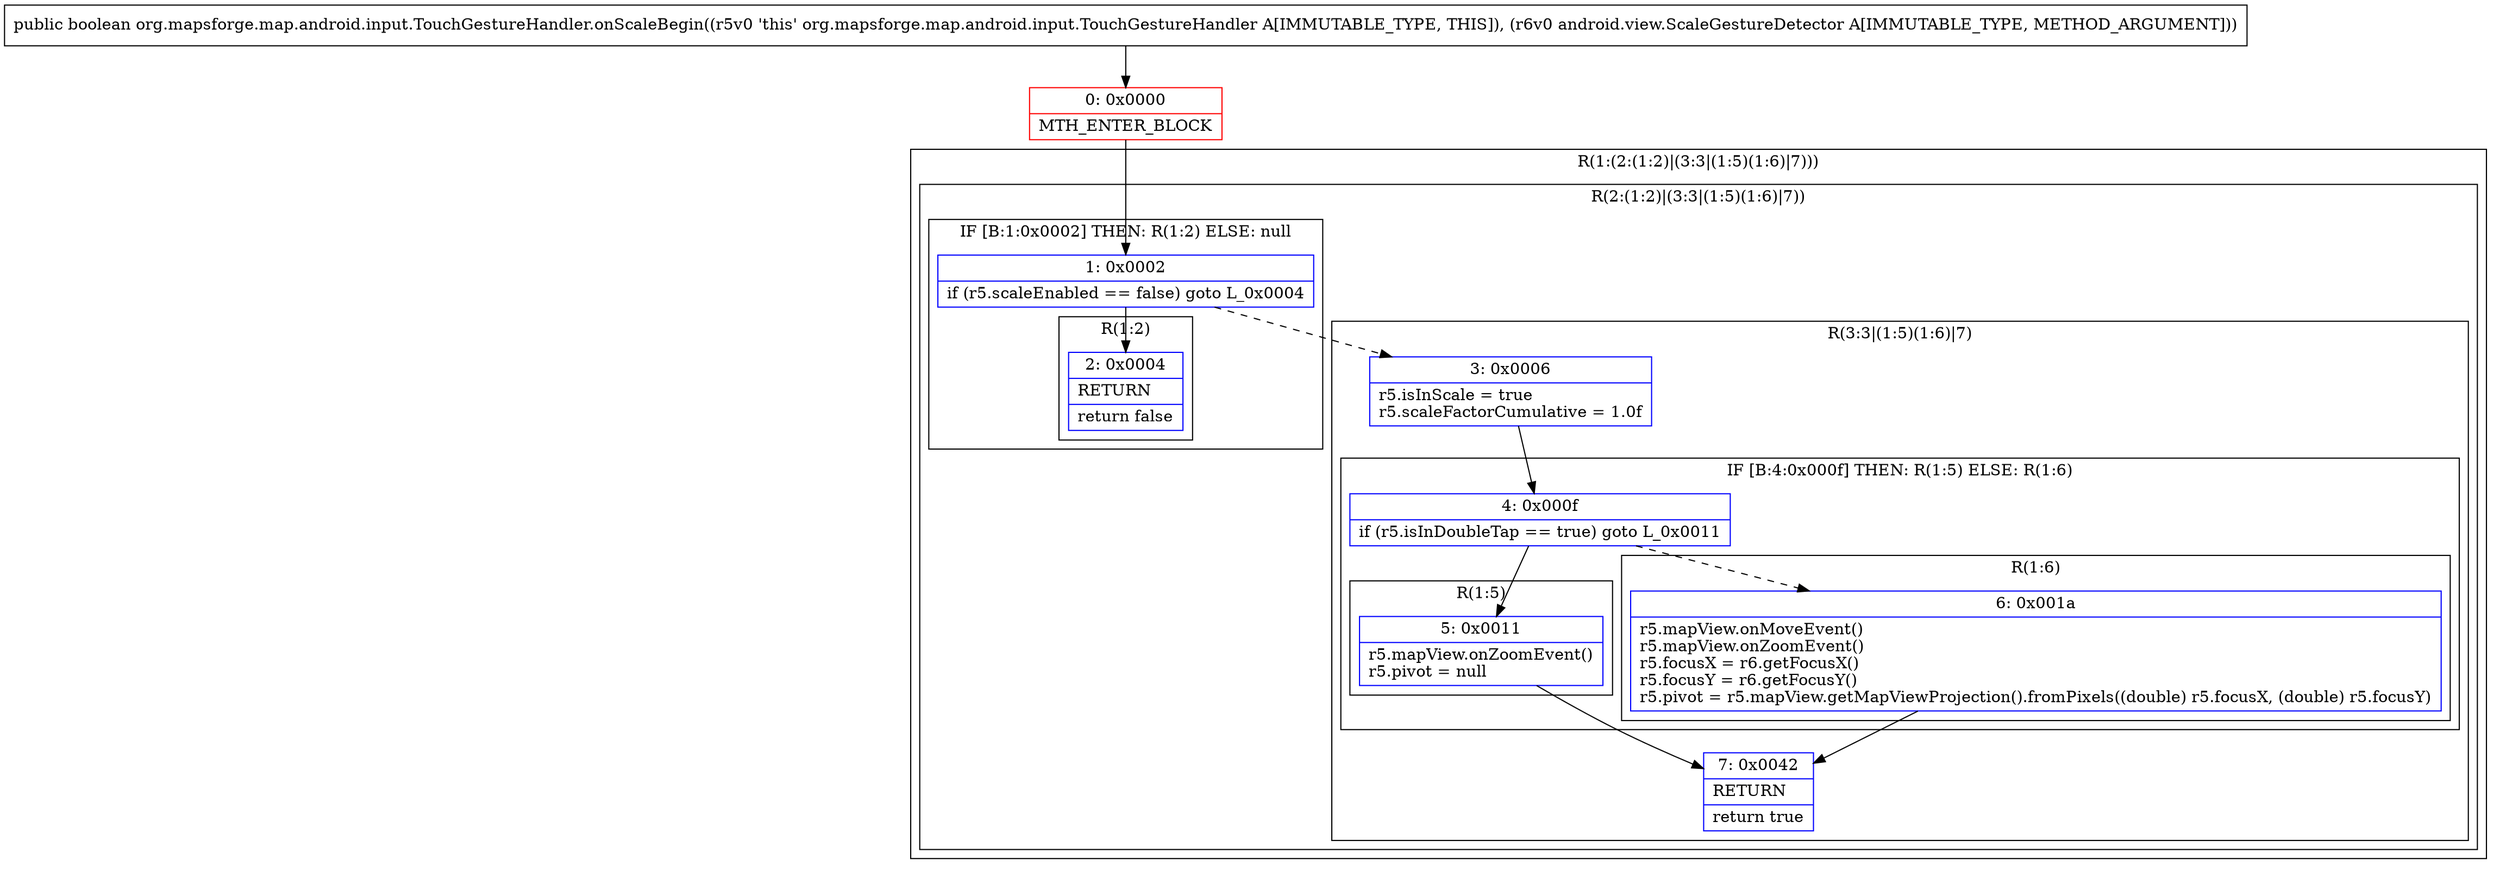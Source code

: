 digraph "CFG fororg.mapsforge.map.android.input.TouchGestureHandler.onScaleBegin(Landroid\/view\/ScaleGestureDetector;)Z" {
subgraph cluster_Region_1619708389 {
label = "R(1:(2:(1:2)|(3:3|(1:5)(1:6)|7)))";
node [shape=record,color=blue];
subgraph cluster_Region_241012870 {
label = "R(2:(1:2)|(3:3|(1:5)(1:6)|7))";
node [shape=record,color=blue];
subgraph cluster_IfRegion_731687657 {
label = "IF [B:1:0x0002] THEN: R(1:2) ELSE: null";
node [shape=record,color=blue];
Node_1 [shape=record,label="{1\:\ 0x0002|if (r5.scaleEnabled == false) goto L_0x0004\l}"];
subgraph cluster_Region_837210225 {
label = "R(1:2)";
node [shape=record,color=blue];
Node_2 [shape=record,label="{2\:\ 0x0004|RETURN\l|return false\l}"];
}
}
subgraph cluster_Region_118874697 {
label = "R(3:3|(1:5)(1:6)|7)";
node [shape=record,color=blue];
Node_3 [shape=record,label="{3\:\ 0x0006|r5.isInScale = true\lr5.scaleFactorCumulative = 1.0f\l}"];
subgraph cluster_IfRegion_1697549197 {
label = "IF [B:4:0x000f] THEN: R(1:5) ELSE: R(1:6)";
node [shape=record,color=blue];
Node_4 [shape=record,label="{4\:\ 0x000f|if (r5.isInDoubleTap == true) goto L_0x0011\l}"];
subgraph cluster_Region_732671523 {
label = "R(1:5)";
node [shape=record,color=blue];
Node_5 [shape=record,label="{5\:\ 0x0011|r5.mapView.onZoomEvent()\lr5.pivot = null\l}"];
}
subgraph cluster_Region_743020159 {
label = "R(1:6)";
node [shape=record,color=blue];
Node_6 [shape=record,label="{6\:\ 0x001a|r5.mapView.onMoveEvent()\lr5.mapView.onZoomEvent()\lr5.focusX = r6.getFocusX()\lr5.focusY = r6.getFocusY()\lr5.pivot = r5.mapView.getMapViewProjection().fromPixels((double) r5.focusX, (double) r5.focusY)\l}"];
}
}
Node_7 [shape=record,label="{7\:\ 0x0042|RETURN\l|return true\l}"];
}
}
}
Node_0 [shape=record,color=red,label="{0\:\ 0x0000|MTH_ENTER_BLOCK\l}"];
MethodNode[shape=record,label="{public boolean org.mapsforge.map.android.input.TouchGestureHandler.onScaleBegin((r5v0 'this' org.mapsforge.map.android.input.TouchGestureHandler A[IMMUTABLE_TYPE, THIS]), (r6v0 android.view.ScaleGestureDetector A[IMMUTABLE_TYPE, METHOD_ARGUMENT])) }"];
MethodNode -> Node_0;
Node_1 -> Node_2;
Node_1 -> Node_3[style=dashed];
Node_3 -> Node_4;
Node_4 -> Node_5;
Node_4 -> Node_6[style=dashed];
Node_5 -> Node_7;
Node_6 -> Node_7;
Node_0 -> Node_1;
}

